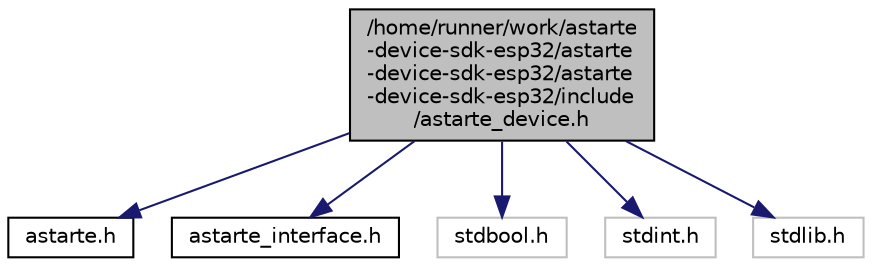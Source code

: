 digraph "/home/runner/work/astarte-device-sdk-esp32/astarte-device-sdk-esp32/astarte-device-sdk-esp32/include/astarte_device.h"
{
 // LATEX_PDF_SIZE
  edge [fontname="Helvetica",fontsize="10",labelfontname="Helvetica",labelfontsize="10"];
  node [fontname="Helvetica",fontsize="10",shape=record];
  Node1 [label="/home/runner/work/astarte\l-device-sdk-esp32/astarte\l-device-sdk-esp32/astarte\l-device-sdk-esp32/include\l/astarte_device.h",height=0.2,width=0.4,color="black", fillcolor="grey75", style="filled", fontcolor="black",tooltip="Astarte device SDK high level API."];
  Node1 -> Node2 [color="midnightblue",fontsize="10",style="solid",fontname="Helvetica"];
  Node2 [label="astarte.h",height=0.2,width=0.4,color="black", fillcolor="white", style="filled",URL="$astarte_8h.html",tooltip="Astarte types and defines."];
  Node1 -> Node3 [color="midnightblue",fontsize="10",style="solid",fontname="Helvetica"];
  Node3 [label="astarte_interface.h",height=0.2,width=0.4,color="black", fillcolor="white", style="filled",URL="$astarte__interface_8h.html",tooltip="Astarte interface functions."];
  Node1 -> Node4 [color="midnightblue",fontsize="10",style="solid",fontname="Helvetica"];
  Node4 [label="stdbool.h",height=0.2,width=0.4,color="grey75", fillcolor="white", style="filled",tooltip=" "];
  Node1 -> Node5 [color="midnightblue",fontsize="10",style="solid",fontname="Helvetica"];
  Node5 [label="stdint.h",height=0.2,width=0.4,color="grey75", fillcolor="white", style="filled",tooltip=" "];
  Node1 -> Node6 [color="midnightblue",fontsize="10",style="solid",fontname="Helvetica"];
  Node6 [label="stdlib.h",height=0.2,width=0.4,color="grey75", fillcolor="white", style="filled",tooltip=" "];
}
